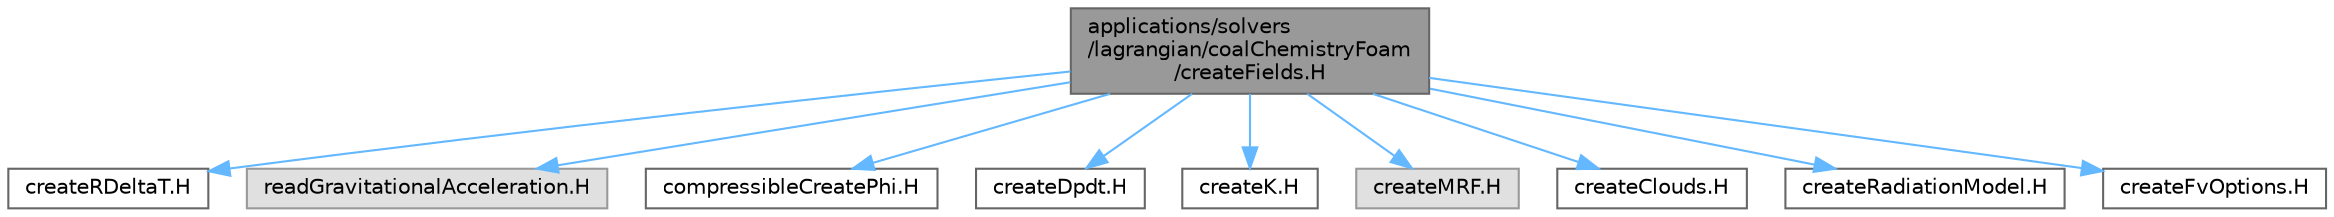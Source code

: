 digraph "applications/solvers/lagrangian/coalChemistryFoam/createFields.H"
{
 // LATEX_PDF_SIZE
  bgcolor="transparent";
  edge [fontname=Helvetica,fontsize=10,labelfontname=Helvetica,labelfontsize=10];
  node [fontname=Helvetica,fontsize=10,shape=box,height=0.2,width=0.4];
  Node1 [id="Node000001",label="applications/solvers\l/lagrangian/coalChemistryFoam\l/createFields.H",height=0.2,width=0.4,color="gray40", fillcolor="grey60", style="filled", fontcolor="black",tooltip=" "];
  Node1 -> Node2 [id="edge1_Node000001_Node000002",color="steelblue1",style="solid",tooltip=" "];
  Node2 [id="Node000002",label="createRDeltaT.H",height=0.2,width=0.4,color="grey40", fillcolor="white", style="filled",URL="$createRDeltaT_8H.html",tooltip=" "];
  Node1 -> Node3 [id="edge2_Node000001_Node000003",color="steelblue1",style="solid",tooltip=" "];
  Node3 [id="Node000003",label="readGravitationalAcceleration.H",height=0.2,width=0.4,color="grey60", fillcolor="#E0E0E0", style="filled",tooltip=" "];
  Node1 -> Node4 [id="edge3_Node000001_Node000004",color="steelblue1",style="solid",tooltip=" "];
  Node4 [id="Node000004",label="compressibleCreatePhi.H",height=0.2,width=0.4,color="grey40", fillcolor="white", style="filled",URL="$compressibleCreatePhi_8H.html",tooltip="Creates and initialises the face-flux field phi."];
  Node1 -> Node5 [id="edge4_Node000001_Node000005",color="steelblue1",style="solid",tooltip=" "];
  Node5 [id="Node000005",label="createDpdt.H",height=0.2,width=0.4,color="grey40", fillcolor="white", style="filled",URL="$createDpdt_8H.html",tooltip=" "];
  Node1 -> Node6 [id="edge5_Node000001_Node000006",color="steelblue1",style="solid",tooltip=" "];
  Node6 [id="Node000006",label="createK.H",height=0.2,width=0.4,color="grey40", fillcolor="white", style="filled",URL="$createK_8H.html",tooltip=" "];
  Node1 -> Node7 [id="edge6_Node000001_Node000007",color="steelblue1",style="solid",tooltip=" "];
  Node7 [id="Node000007",label="createMRF.H",height=0.2,width=0.4,color="grey60", fillcolor="#E0E0E0", style="filled",tooltip=" "];
  Node1 -> Node8 [id="edge7_Node000001_Node000008",color="steelblue1",style="solid",tooltip=" "];
  Node8 [id="Node000008",label="createClouds.H",height=0.2,width=0.4,color="grey40", fillcolor="white", style="filled",URL="$lagrangian_2coalChemistryFoam_2createClouds_8H.html",tooltip=" "];
  Node1 -> Node9 [id="edge8_Node000001_Node000009",color="steelblue1",style="solid",tooltip=" "];
  Node9 [id="Node000009",label="createRadiationModel.H",height=0.2,width=0.4,color="grey40", fillcolor="white", style="filled",URL="$createRadiationModel_8H.html",tooltip=" "];
  Node1 -> Node10 [id="edge9_Node000001_Node000010",color="steelblue1",style="solid",tooltip=" "];
  Node10 [id="Node000010",label="createFvOptions.H",height=0.2,width=0.4,color="grey40", fillcolor="white", style="filled",URL="$createFvOptions_8H.html",tooltip=" "];
}
